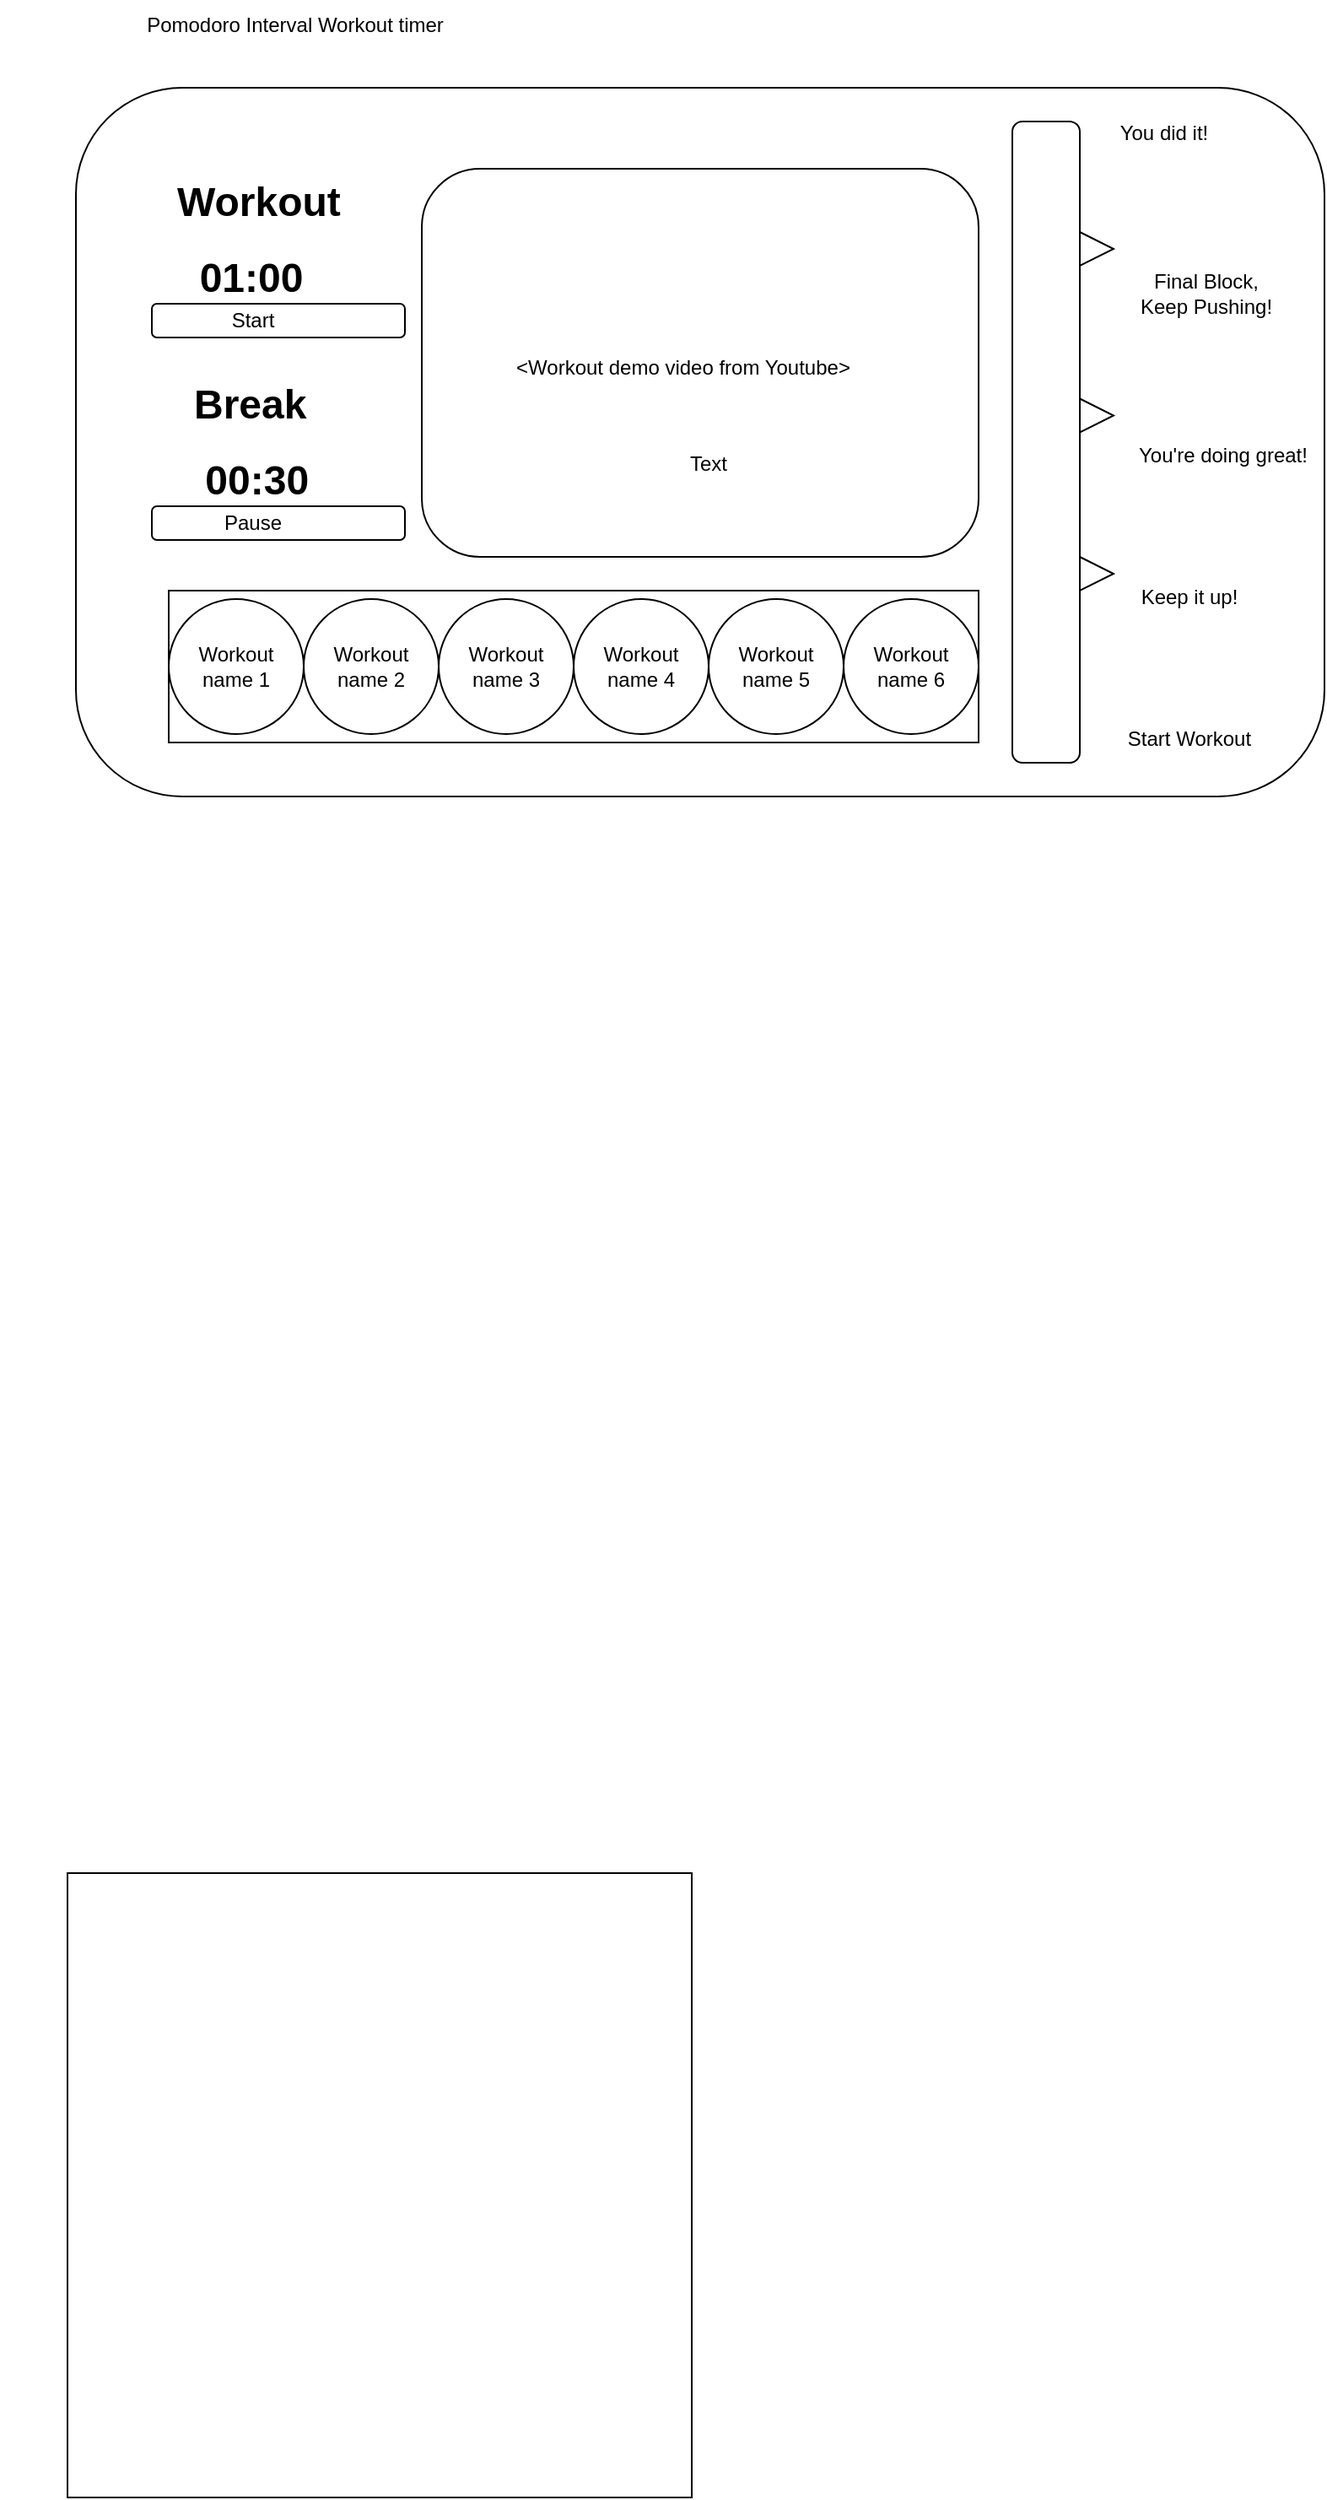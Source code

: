 <mxfile version="15.9.6" type="device"><diagram id="L5YFXFdIykHGRw09Vhm0" name="Page-1"><mxGraphModel dx="1865" dy="3996" grid="1" gridSize="10" guides="1" tooltips="1" connect="1" arrows="1" fold="1" page="1" pageScale="1" pageWidth="827" pageHeight="1169" math="0" shadow="0"><root><mxCell id="0"/><mxCell id="1" parent="0"/><mxCell id="HJEMKp16NsrxiKYWhK5F-1" value="" style="whiteSpace=wrap;html=1;aspect=fixed;" vertex="1" parent="1"><mxGeometry x="30" y="-1280" width="370" height="370" as="geometry"/></mxCell><mxCell id="HJEMKp16NsrxiKYWhK5F-2" value="Pomodoro Interval Workout timer" style="text;html=1;strokeColor=none;fillColor=none;align=center;verticalAlign=middle;whiteSpace=wrap;rounded=0;" vertex="1" parent="1"><mxGeometry x="-10" y="-2390" width="350" height="30" as="geometry"/></mxCell><mxCell id="HJEMKp16NsrxiKYWhK5F-3" value="" style="rounded=1;whiteSpace=wrap;html=1;" vertex="1" parent="1"><mxGeometry x="35" y="-2338" width="740" height="420" as="geometry"/></mxCell><mxCell id="HJEMKp16NsrxiKYWhK5F-6" value="" style="rounded=1;whiteSpace=wrap;html=1;" vertex="1" parent="1"><mxGeometry x="80" y="-2210" width="150" height="20" as="geometry"/></mxCell><mxCell id="HJEMKp16NsrxiKYWhK5F-7" value="" style="rounded=1;whiteSpace=wrap;html=1;" vertex="1" parent="1"><mxGeometry x="240" y="-2290" width="330" height="230" as="geometry"/></mxCell><mxCell id="HJEMKp16NsrxiKYWhK5F-8" value="" style="rounded=1;whiteSpace=wrap;html=1;" vertex="1" parent="1"><mxGeometry x="80" y="-2090" width="150" height="20" as="geometry"/></mxCell><mxCell id="HJEMKp16NsrxiKYWhK5F-10" value="Start" style="text;html=1;strokeColor=none;fillColor=none;align=center;verticalAlign=middle;whiteSpace=wrap;rounded=0;" vertex="1" parent="1"><mxGeometry x="110" y="-2215" width="60" height="30" as="geometry"/></mxCell><mxCell id="HJEMKp16NsrxiKYWhK5F-11" value="Pause" style="text;html=1;strokeColor=none;fillColor=none;align=center;verticalAlign=middle;whiteSpace=wrap;rounded=0;" vertex="1" parent="1"><mxGeometry x="110" y="-2112.5" width="60" height="65" as="geometry"/></mxCell><mxCell id="HJEMKp16NsrxiKYWhK5F-13" value="&lt;h1&gt;&lt;span&gt;Workout&lt;/span&gt;&lt;/h1&gt;&lt;h1&gt;&amp;nbsp; 01:00&lt;/h1&gt;" style="text;html=1;strokeColor=none;fillColor=none;spacing=5;spacingTop=-20;whiteSpace=wrap;overflow=hidden;rounded=0;" vertex="1" parent="1"><mxGeometry x="90" y="-2290" width="190" height="100" as="geometry"/></mxCell><mxCell id="HJEMKp16NsrxiKYWhK5F-14" value="&lt;h1&gt;Break&lt;/h1&gt;&lt;h1&gt;&amp;nbsp;00:30&lt;/h1&gt;" style="text;html=1;strokeColor=none;fillColor=none;spacing=5;spacingTop=-20;whiteSpace=wrap;overflow=hidden;rounded=0;" vertex="1" parent="1"><mxGeometry x="100" y="-2170" width="190" height="100" as="geometry"/></mxCell><mxCell id="HJEMKp16NsrxiKYWhK5F-16" value="" style="rounded=1;whiteSpace=wrap;html=1;" vertex="1" parent="1"><mxGeometry x="590" y="-2318" width="40" height="380" as="geometry"/></mxCell><mxCell id="HJEMKp16NsrxiKYWhK5F-18" value="&amp;lt;Workout demo video from Youtube&amp;gt;" style="text;html=1;strokeColor=none;fillColor=none;align=center;verticalAlign=middle;whiteSpace=wrap;rounded=0;" vertex="1" parent="1"><mxGeometry x="290" y="-2232.5" width="210" height="120" as="geometry"/></mxCell><mxCell id="HJEMKp16NsrxiKYWhK5F-21" value="" style="triangle;whiteSpace=wrap;html=1;" vertex="1" parent="1"><mxGeometry x="630" y="-2060" width="20" height="20" as="geometry"/></mxCell><mxCell id="HJEMKp16NsrxiKYWhK5F-22" value="" style="triangle;whiteSpace=wrap;html=1;" vertex="1" parent="1"><mxGeometry x="630" y="-2252.5" width="20" height="20" as="geometry"/></mxCell><mxCell id="HJEMKp16NsrxiKYWhK5F-23" value="" style="triangle;whiteSpace=wrap;html=1;" vertex="1" parent="1"><mxGeometry x="630" y="-2153.75" width="20" height="20" as="geometry"/></mxCell><mxCell id="HJEMKp16NsrxiKYWhK5F-25" value="You did it!" style="text;html=1;strokeColor=none;fillColor=none;align=center;verticalAlign=middle;whiteSpace=wrap;rounded=0;" vertex="1" parent="1"><mxGeometry x="650" y="-2320" width="60" height="17.5" as="geometry"/></mxCell><mxCell id="HJEMKp16NsrxiKYWhK5F-26" value="Final Block, &lt;br&gt;Keep Pushing!" style="text;html=1;strokeColor=none;fillColor=none;align=center;verticalAlign=middle;whiteSpace=wrap;rounded=0;" vertex="1" parent="1"><mxGeometry x="650" y="-2230" width="110" height="27.5" as="geometry"/></mxCell><mxCell id="HJEMKp16NsrxiKYWhK5F-30" value="Start Workout" style="text;html=1;strokeColor=none;fillColor=none;align=center;verticalAlign=middle;whiteSpace=wrap;rounded=0;" vertex="1" parent="1"><mxGeometry x="640" y="-1965.5" width="110" height="27.5" as="geometry"/></mxCell><mxCell id="HJEMKp16NsrxiKYWhK5F-31" value="Keep it up!" style="text;html=1;strokeColor=none;fillColor=none;align=center;verticalAlign=middle;whiteSpace=wrap;rounded=0;" vertex="1" parent="1"><mxGeometry x="640" y="-2050" width="110" height="27.5" as="geometry"/></mxCell><mxCell id="HJEMKp16NsrxiKYWhK5F-32" value="You're doing great!" style="text;html=1;strokeColor=none;fillColor=none;align=center;verticalAlign=middle;whiteSpace=wrap;rounded=0;" vertex="1" parent="1"><mxGeometry x="660" y="-2133.75" width="110" height="27.5" as="geometry"/></mxCell><mxCell id="HJEMKp16NsrxiKYWhK5F-41" value="" style="rounded=0;whiteSpace=wrap;html=1;" vertex="1" parent="1"><mxGeometry x="90" y="-2040" width="480" height="90" as="geometry"/></mxCell><mxCell id="HJEMKp16NsrxiKYWhK5F-42" value="" style="ellipse;whiteSpace=wrap;html=1;aspect=fixed;" vertex="1" parent="1"><mxGeometry x="90" y="-2035" width="80" height="80" as="geometry"/></mxCell><mxCell id="HJEMKp16NsrxiKYWhK5F-44" value="Text" style="text;html=1;strokeColor=none;fillColor=none;align=center;verticalAlign=middle;whiteSpace=wrap;rounded=0;" vertex="1" parent="1"><mxGeometry x="380" y="-2130" width="60" height="30" as="geometry"/></mxCell><mxCell id="HJEMKp16NsrxiKYWhK5F-45" value="Workout name 1" style="text;html=1;strokeColor=none;fillColor=none;align=center;verticalAlign=middle;whiteSpace=wrap;rounded=0;" vertex="1" parent="1"><mxGeometry x="100" y="-2010" width="60" height="30" as="geometry"/></mxCell><mxCell id="HJEMKp16NsrxiKYWhK5F-46" value="" style="ellipse;whiteSpace=wrap;html=1;aspect=fixed;" vertex="1" parent="1"><mxGeometry x="170" y="-2035" width="80" height="80" as="geometry"/></mxCell><mxCell id="HJEMKp16NsrxiKYWhK5F-47" value="Workout name 2" style="text;html=1;strokeColor=none;fillColor=none;align=center;verticalAlign=middle;whiteSpace=wrap;rounded=0;" vertex="1" parent="1"><mxGeometry x="180" y="-2010" width="60" height="30" as="geometry"/></mxCell><mxCell id="HJEMKp16NsrxiKYWhK5F-48" value="" style="ellipse;whiteSpace=wrap;html=1;aspect=fixed;" vertex="1" parent="1"><mxGeometry x="250" y="-2035" width="80" height="80" as="geometry"/></mxCell><mxCell id="HJEMKp16NsrxiKYWhK5F-49" value="&lt;span style=&quot;color: rgba(0 , 0 , 0 , 0) ; font-family: monospace ; font-size: 0px&quot;&gt;%3CmxGraphModel%3E%3Croot%3E%3CmxCell%20id%3D%220%22%2F%3E%3CmxCell%20id%3D%221%22%20parent%3D%220%22%2F%3E%3CmxCell%20id%3D%222%22%20value%3D%22Workout%20name%203%22%20style%3D%22text%3Bhtml%3D1%3BstrokeColor%3Dnone%3BfillColor%3Dnone%3Balign%3Dcenter%3BverticalAlign%3Dmiddle%3BwhiteSpace%3Dwrap%3Brounded%3D0%3B%22%20vertex%3D%221%22%20parent%3D%221%22%3E%3CmxGeometry%20x%3D%22260%22%20y%3D%22-2010%22%20width%3D%2260%22%20height%3D%2230%22%20as%3D%22geometry%22%2F%3E%3C%2FmxCell%3E%3C%2Froot%3E%3C%2FmxGraphModel%3E&lt;/span&gt;" style="ellipse;whiteSpace=wrap;html=1;aspect=fixed;" vertex="1" parent="1"><mxGeometry x="330" y="-2035" width="80" height="80" as="geometry"/></mxCell><mxCell id="HJEMKp16NsrxiKYWhK5F-50" value="" style="ellipse;whiteSpace=wrap;html=1;aspect=fixed;" vertex="1" parent="1"><mxGeometry x="410" y="-2035" width="80" height="80" as="geometry"/></mxCell><mxCell id="HJEMKp16NsrxiKYWhK5F-51" value="" style="ellipse;whiteSpace=wrap;html=1;aspect=fixed;" vertex="1" parent="1"><mxGeometry x="490" y="-2035" width="80" height="80" as="geometry"/></mxCell><mxCell id="HJEMKp16NsrxiKYWhK5F-52" value="Workout name 3" style="text;html=1;strokeColor=none;fillColor=none;align=center;verticalAlign=middle;whiteSpace=wrap;rounded=0;" vertex="1" parent="1"><mxGeometry x="260" y="-2010" width="60" height="30" as="geometry"/></mxCell><mxCell id="HJEMKp16NsrxiKYWhK5F-56" value="Workout name 4" style="text;html=1;strokeColor=none;fillColor=none;align=center;verticalAlign=middle;whiteSpace=wrap;rounded=0;" vertex="1" parent="1"><mxGeometry x="340" y="-2010" width="60" height="30" as="geometry"/></mxCell><mxCell id="HJEMKp16NsrxiKYWhK5F-57" value="Workout name 5" style="text;html=1;strokeColor=none;fillColor=none;align=center;verticalAlign=middle;whiteSpace=wrap;rounded=0;" vertex="1" parent="1"><mxGeometry x="420" y="-2010" width="60" height="30" as="geometry"/></mxCell><mxCell id="HJEMKp16NsrxiKYWhK5F-58" value="Workout name 6" style="text;html=1;strokeColor=none;fillColor=none;align=center;verticalAlign=middle;whiteSpace=wrap;rounded=0;" vertex="1" parent="1"><mxGeometry x="500" y="-2010" width="60" height="30" as="geometry"/></mxCell></root></mxGraphModel></diagram></mxfile>